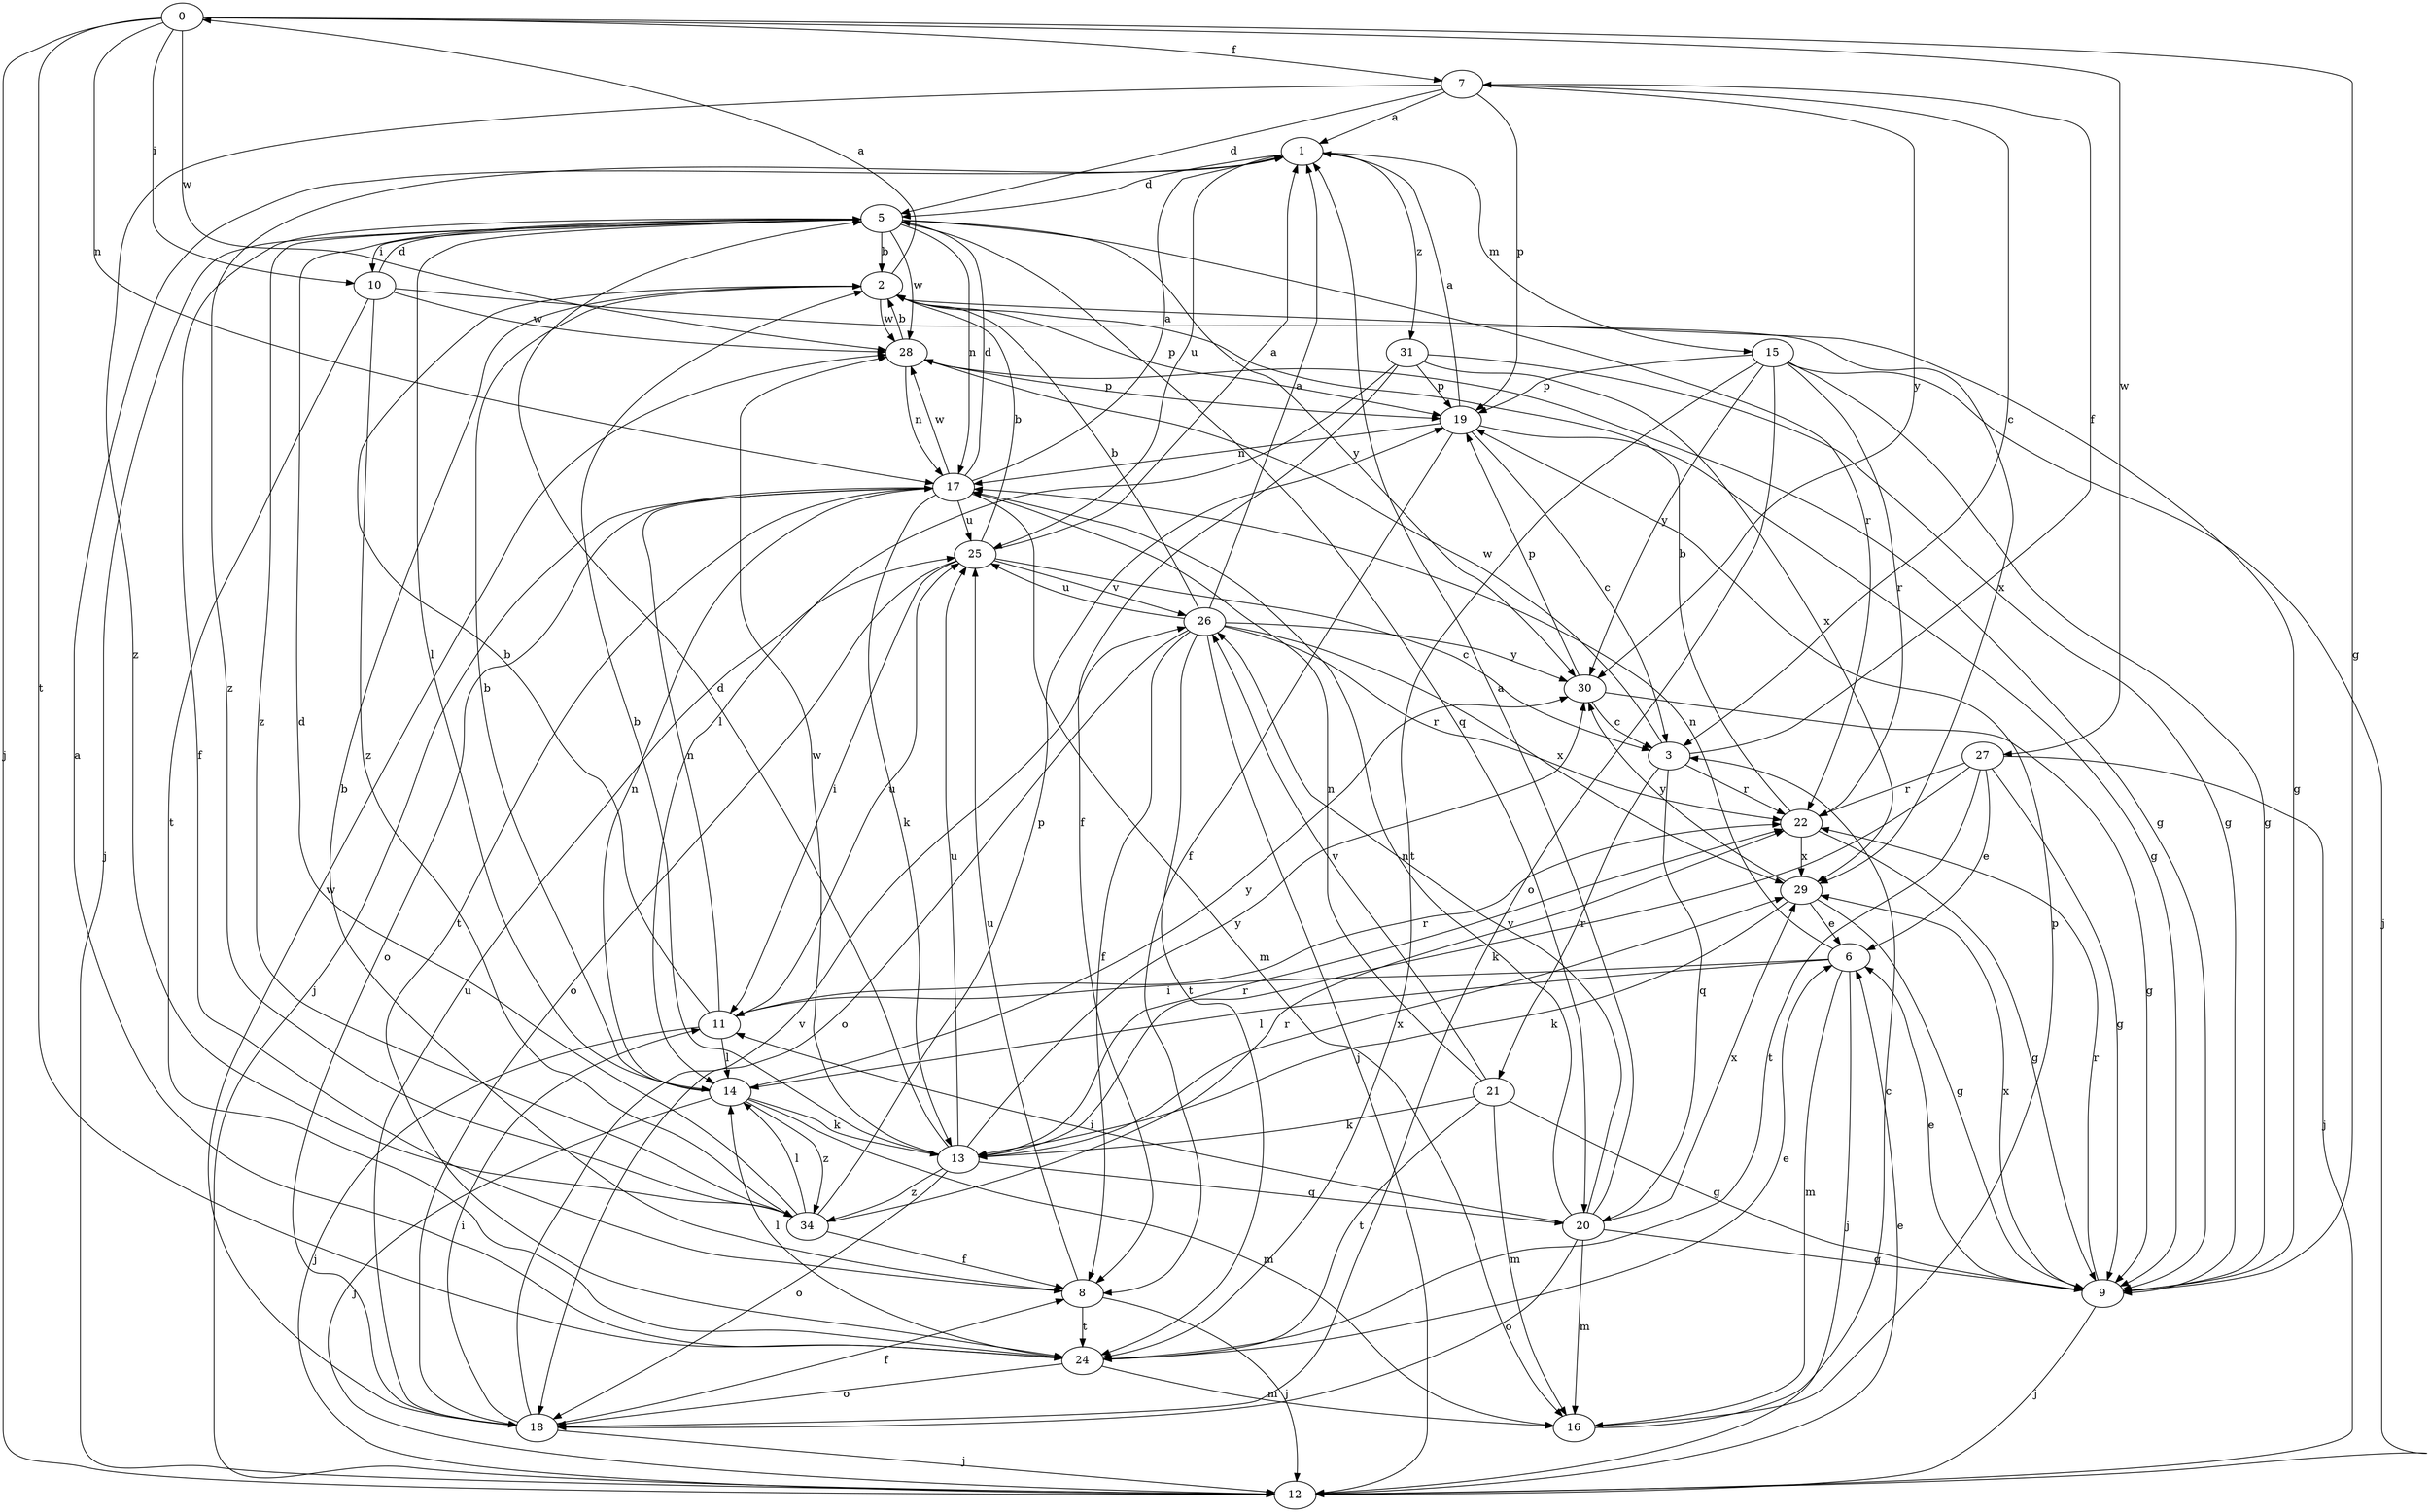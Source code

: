strict digraph  {
0;
1;
2;
3;
5;
6;
7;
8;
9;
10;
11;
12;
13;
14;
15;
16;
17;
18;
19;
20;
21;
22;
24;
25;
26;
27;
28;
29;
30;
31;
34;
0 -> 7  [label=f];
0 -> 9  [label=g];
0 -> 10  [label=i];
0 -> 12  [label=j];
0 -> 17  [label=n];
0 -> 24  [label=t];
0 -> 27  [label=w];
0 -> 28  [label=w];
1 -> 5  [label=d];
1 -> 15  [label=m];
1 -> 25  [label=u];
1 -> 31  [label=z];
1 -> 34  [label=z];
2 -> 0  [label=a];
2 -> 9  [label=g];
2 -> 19  [label=p];
2 -> 28  [label=w];
3 -> 7  [label=f];
3 -> 20  [label=q];
3 -> 21  [label=r];
3 -> 22  [label=r];
3 -> 28  [label=w];
5 -> 2  [label=b];
5 -> 8  [label=f];
5 -> 10  [label=i];
5 -> 12  [label=j];
5 -> 14  [label=l];
5 -> 17  [label=n];
5 -> 20  [label=q];
5 -> 22  [label=r];
5 -> 28  [label=w];
5 -> 30  [label=y];
5 -> 34  [label=z];
6 -> 11  [label=i];
6 -> 12  [label=j];
6 -> 14  [label=l];
6 -> 16  [label=m];
6 -> 17  [label=n];
7 -> 1  [label=a];
7 -> 3  [label=c];
7 -> 5  [label=d];
7 -> 19  [label=p];
7 -> 30  [label=y];
7 -> 34  [label=z];
8 -> 2  [label=b];
8 -> 12  [label=j];
8 -> 24  [label=t];
8 -> 25  [label=u];
9 -> 6  [label=e];
9 -> 12  [label=j];
9 -> 22  [label=r];
9 -> 29  [label=x];
10 -> 5  [label=d];
10 -> 24  [label=t];
10 -> 28  [label=w];
10 -> 29  [label=x];
10 -> 34  [label=z];
11 -> 2  [label=b];
11 -> 12  [label=j];
11 -> 14  [label=l];
11 -> 17  [label=n];
11 -> 22  [label=r];
11 -> 25  [label=u];
12 -> 6  [label=e];
13 -> 2  [label=b];
13 -> 5  [label=d];
13 -> 18  [label=o];
13 -> 20  [label=q];
13 -> 22  [label=r];
13 -> 25  [label=u];
13 -> 28  [label=w];
13 -> 29  [label=x];
13 -> 30  [label=y];
13 -> 34  [label=z];
14 -> 2  [label=b];
14 -> 12  [label=j];
14 -> 13  [label=k];
14 -> 16  [label=m];
14 -> 17  [label=n];
14 -> 30  [label=y];
14 -> 34  [label=z];
15 -> 9  [label=g];
15 -> 12  [label=j];
15 -> 18  [label=o];
15 -> 19  [label=p];
15 -> 22  [label=r];
15 -> 24  [label=t];
15 -> 30  [label=y];
16 -> 3  [label=c];
16 -> 19  [label=p];
17 -> 1  [label=a];
17 -> 5  [label=d];
17 -> 12  [label=j];
17 -> 13  [label=k];
17 -> 16  [label=m];
17 -> 18  [label=o];
17 -> 24  [label=t];
17 -> 25  [label=u];
17 -> 28  [label=w];
18 -> 8  [label=f];
18 -> 11  [label=i];
18 -> 12  [label=j];
18 -> 25  [label=u];
18 -> 26  [label=v];
18 -> 28  [label=w];
19 -> 1  [label=a];
19 -> 3  [label=c];
19 -> 8  [label=f];
19 -> 9  [label=g];
19 -> 17  [label=n];
20 -> 1  [label=a];
20 -> 9  [label=g];
20 -> 11  [label=i];
20 -> 16  [label=m];
20 -> 17  [label=n];
20 -> 18  [label=o];
20 -> 26  [label=v];
20 -> 29  [label=x];
21 -> 9  [label=g];
21 -> 13  [label=k];
21 -> 16  [label=m];
21 -> 17  [label=n];
21 -> 24  [label=t];
21 -> 26  [label=v];
22 -> 2  [label=b];
22 -> 9  [label=g];
22 -> 29  [label=x];
24 -> 1  [label=a];
24 -> 6  [label=e];
24 -> 14  [label=l];
24 -> 16  [label=m];
24 -> 18  [label=o];
25 -> 1  [label=a];
25 -> 2  [label=b];
25 -> 3  [label=c];
25 -> 11  [label=i];
25 -> 18  [label=o];
25 -> 26  [label=v];
26 -> 1  [label=a];
26 -> 2  [label=b];
26 -> 8  [label=f];
26 -> 12  [label=j];
26 -> 18  [label=o];
26 -> 22  [label=r];
26 -> 24  [label=t];
26 -> 25  [label=u];
26 -> 29  [label=x];
26 -> 30  [label=y];
27 -> 6  [label=e];
27 -> 9  [label=g];
27 -> 12  [label=j];
27 -> 13  [label=k];
27 -> 22  [label=r];
27 -> 24  [label=t];
28 -> 2  [label=b];
28 -> 9  [label=g];
28 -> 17  [label=n];
28 -> 19  [label=p];
29 -> 6  [label=e];
29 -> 9  [label=g];
29 -> 13  [label=k];
29 -> 30  [label=y];
30 -> 3  [label=c];
30 -> 9  [label=g];
30 -> 19  [label=p];
31 -> 8  [label=f];
31 -> 9  [label=g];
31 -> 14  [label=l];
31 -> 19  [label=p];
31 -> 29  [label=x];
34 -> 5  [label=d];
34 -> 8  [label=f];
34 -> 14  [label=l];
34 -> 19  [label=p];
34 -> 22  [label=r];
}

